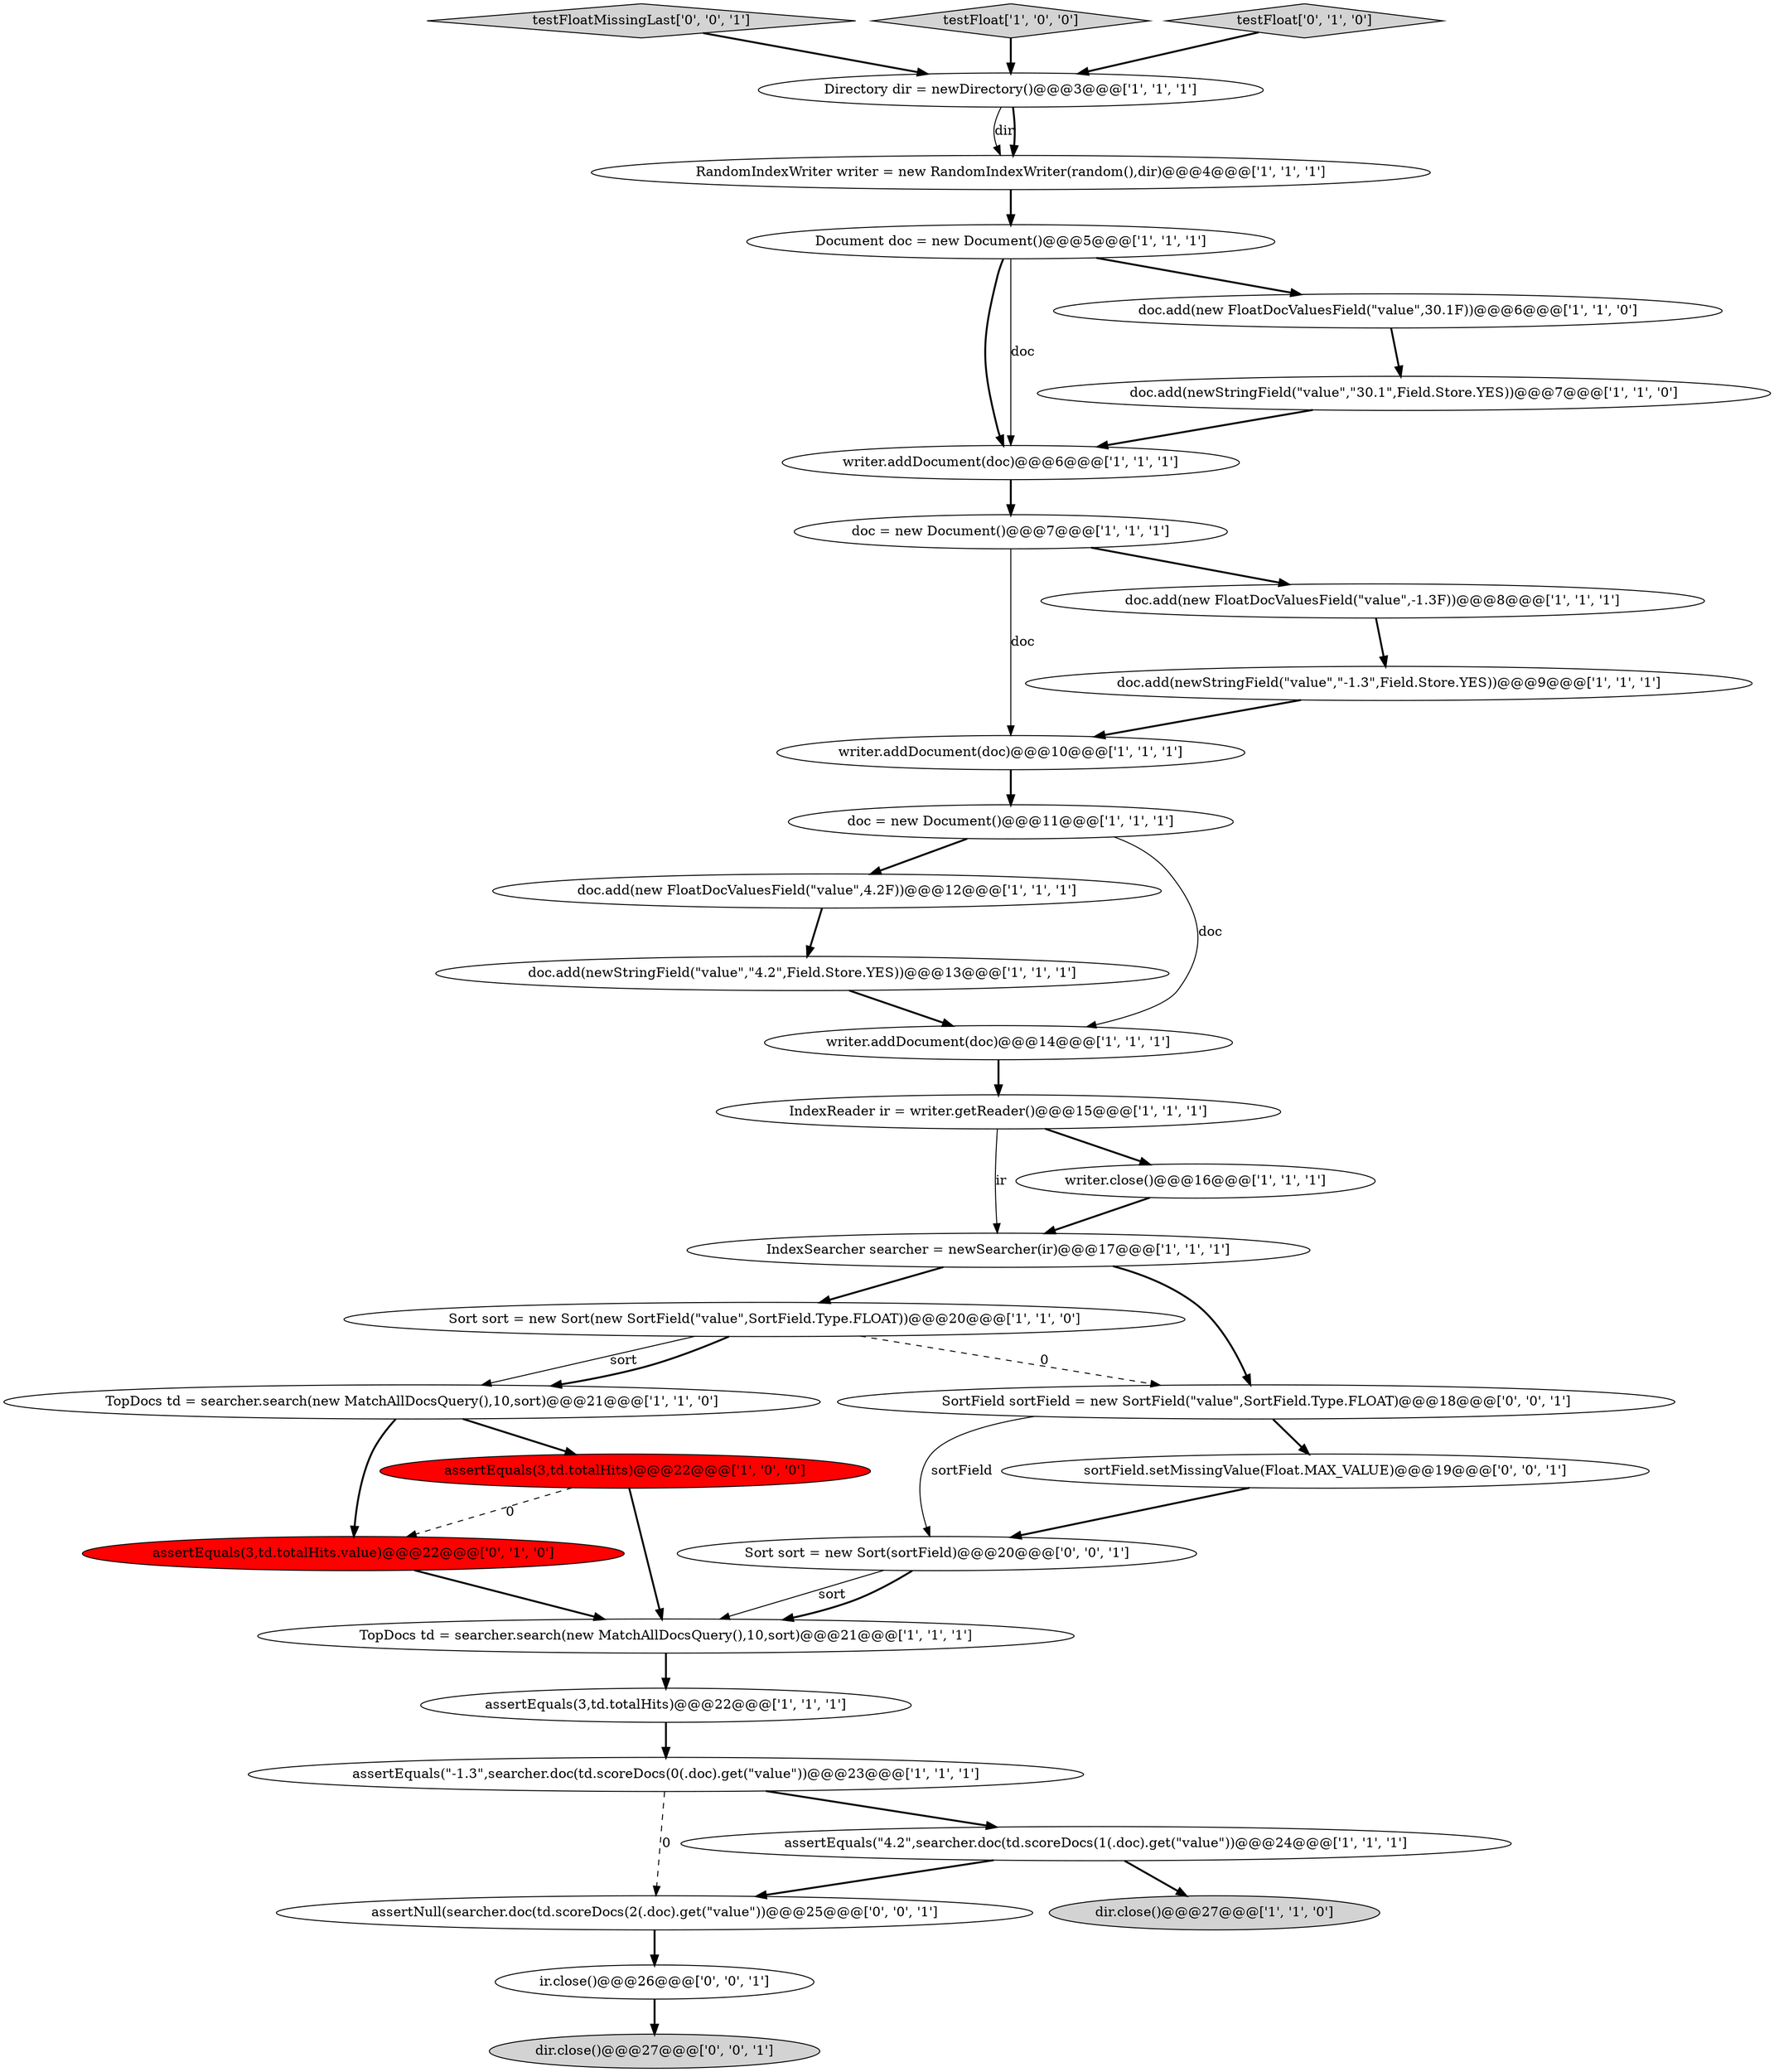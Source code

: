 digraph {
22 [style = filled, label = "doc = new Document()@@@7@@@['1', '1', '1']", fillcolor = white, shape = ellipse image = "AAA0AAABBB1BBB"];
30 [style = filled, label = "testFloatMissingLast['0', '0', '1']", fillcolor = lightgray, shape = diamond image = "AAA0AAABBB3BBB"];
9 [style = filled, label = "doc.add(new FloatDocValuesField(\"value\",4.2F))@@@12@@@['1', '1', '1']", fillcolor = white, shape = ellipse image = "AAA0AAABBB1BBB"];
1 [style = filled, label = "Directory dir = newDirectory()@@@3@@@['1', '1', '1']", fillcolor = white, shape = ellipse image = "AAA0AAABBB1BBB"];
28 [style = filled, label = "assertNull(searcher.doc(td.scoreDocs(2(.doc).get(\"value\"))@@@25@@@['0', '0', '1']", fillcolor = white, shape = ellipse image = "AAA0AAABBB3BBB"];
26 [style = filled, label = "assertEquals(3,td.totalHits.value)@@@22@@@['0', '1', '0']", fillcolor = red, shape = ellipse image = "AAA1AAABBB2BBB"];
4 [style = filled, label = "assertEquals(\"4.2\",searcher.doc(td.scoreDocs(1(.doc).get(\"value\"))@@@24@@@['1', '1', '1']", fillcolor = white, shape = ellipse image = "AAA0AAABBB1BBB"];
10 [style = filled, label = "testFloat['1', '0', '0']", fillcolor = lightgray, shape = diamond image = "AAA0AAABBB1BBB"];
16 [style = filled, label = "IndexSearcher searcher = newSearcher(ir)@@@17@@@['1', '1', '1']", fillcolor = white, shape = ellipse image = "AAA0AAABBB1BBB"];
13 [style = filled, label = "assertEquals(3,td.totalHits)@@@22@@@['1', '0', '0']", fillcolor = red, shape = ellipse image = "AAA1AAABBB1BBB"];
21 [style = filled, label = "RandomIndexWriter writer = new RandomIndexWriter(random(),dir)@@@4@@@['1', '1', '1']", fillcolor = white, shape = ellipse image = "AAA0AAABBB1BBB"];
5 [style = filled, label = "writer.addDocument(doc)@@@6@@@['1', '1', '1']", fillcolor = white, shape = ellipse image = "AAA0AAABBB1BBB"];
23 [style = filled, label = "Sort sort = new Sort(new SortField(\"value\",SortField.Type.FLOAT))@@@20@@@['1', '1', '0']", fillcolor = white, shape = ellipse image = "AAA0AAABBB1BBB"];
27 [style = filled, label = "testFloat['0', '1', '0']", fillcolor = lightgray, shape = diamond image = "AAA0AAABBB2BBB"];
2 [style = filled, label = "doc = new Document()@@@11@@@['1', '1', '1']", fillcolor = white, shape = ellipse image = "AAA0AAABBB1BBB"];
20 [style = filled, label = "doc.add(newStringField(\"value\",\"-1.3\",Field.Store.YES))@@@9@@@['1', '1', '1']", fillcolor = white, shape = ellipse image = "AAA0AAABBB1BBB"];
8 [style = filled, label = "writer.addDocument(doc)@@@10@@@['1', '1', '1']", fillcolor = white, shape = ellipse image = "AAA0AAABBB1BBB"];
6 [style = filled, label = "doc.add(new FloatDocValuesField(\"value\",-1.3F))@@@8@@@['1', '1', '1']", fillcolor = white, shape = ellipse image = "AAA0AAABBB1BBB"];
7 [style = filled, label = "writer.addDocument(doc)@@@14@@@['1', '1', '1']", fillcolor = white, shape = ellipse image = "AAA0AAABBB1BBB"];
12 [style = filled, label = "doc.add(newStringField(\"value\",\"30.1\",Field.Store.YES))@@@7@@@['1', '1', '0']", fillcolor = white, shape = ellipse image = "AAA0AAABBB1BBB"];
11 [style = filled, label = "assertEquals(3,td.totalHits)@@@22@@@['1', '1', '1']", fillcolor = white, shape = ellipse image = "AAA0AAABBB1BBB"];
0 [style = filled, label = "doc.add(new FloatDocValuesField(\"value\",30.1F))@@@6@@@['1', '1', '0']", fillcolor = white, shape = ellipse image = "AAA0AAABBB1BBB"];
34 [style = filled, label = "SortField sortField = new SortField(\"value\",SortField.Type.FLOAT)@@@18@@@['0', '0', '1']", fillcolor = white, shape = ellipse image = "AAA0AAABBB3BBB"];
33 [style = filled, label = "Sort sort = new Sort(sortField)@@@20@@@['0', '0', '1']", fillcolor = white, shape = ellipse image = "AAA0AAABBB3BBB"];
31 [style = filled, label = "sortField.setMissingValue(Float.MAX_VALUE)@@@19@@@['0', '0', '1']", fillcolor = white, shape = ellipse image = "AAA0AAABBB3BBB"];
32 [style = filled, label = "ir.close()@@@26@@@['0', '0', '1']", fillcolor = white, shape = ellipse image = "AAA0AAABBB3BBB"];
3 [style = filled, label = "TopDocs td = searcher.search(new MatchAllDocsQuery(),10,sort)@@@21@@@['1', '1', '0']", fillcolor = white, shape = ellipse image = "AAA0AAABBB1BBB"];
19 [style = filled, label = "assertEquals(\"-1.3\",searcher.doc(td.scoreDocs(0(.doc).get(\"value\"))@@@23@@@['1', '1', '1']", fillcolor = white, shape = ellipse image = "AAA0AAABBB1BBB"];
14 [style = filled, label = "IndexReader ir = writer.getReader()@@@15@@@['1', '1', '1']", fillcolor = white, shape = ellipse image = "AAA0AAABBB1BBB"];
25 [style = filled, label = "dir.close()@@@27@@@['1', '1', '0']", fillcolor = lightgray, shape = ellipse image = "AAA0AAABBB1BBB"];
18 [style = filled, label = "doc.add(newStringField(\"value\",\"4.2\",Field.Store.YES))@@@13@@@['1', '1', '1']", fillcolor = white, shape = ellipse image = "AAA0AAABBB1BBB"];
24 [style = filled, label = "TopDocs td = searcher.search(new MatchAllDocsQuery(),10,sort)@@@21@@@['1', '1', '1']", fillcolor = white, shape = ellipse image = "AAA0AAABBB1BBB"];
29 [style = filled, label = "dir.close()@@@27@@@['0', '0', '1']", fillcolor = lightgray, shape = ellipse image = "AAA0AAABBB3BBB"];
15 [style = filled, label = "writer.close()@@@16@@@['1', '1', '1']", fillcolor = white, shape = ellipse image = "AAA0AAABBB1BBB"];
17 [style = filled, label = "Document doc = new Document()@@@5@@@['1', '1', '1']", fillcolor = white, shape = ellipse image = "AAA0AAABBB1BBB"];
17->5 [style = bold, label=""];
27->1 [style = bold, label=""];
13->24 [style = bold, label=""];
12->5 [style = bold, label=""];
30->1 [style = bold, label=""];
4->25 [style = bold, label=""];
23->34 [style = dashed, label="0"];
34->33 [style = solid, label="sortField"];
1->21 [style = solid, label="dir"];
0->12 [style = bold, label=""];
14->16 [style = solid, label="ir"];
23->3 [style = solid, label="sort"];
3->26 [style = bold, label=""];
16->34 [style = bold, label=""];
34->31 [style = bold, label=""];
23->3 [style = bold, label=""];
2->9 [style = bold, label=""];
16->23 [style = bold, label=""];
11->19 [style = bold, label=""];
2->7 [style = solid, label="doc"];
15->16 [style = bold, label=""];
26->24 [style = bold, label=""];
13->26 [style = dashed, label="0"];
4->28 [style = bold, label=""];
28->32 [style = bold, label=""];
7->14 [style = bold, label=""];
32->29 [style = bold, label=""];
22->8 [style = solid, label="doc"];
6->20 [style = bold, label=""];
20->8 [style = bold, label=""];
17->0 [style = bold, label=""];
9->18 [style = bold, label=""];
8->2 [style = bold, label=""];
33->24 [style = solid, label="sort"];
1->21 [style = bold, label=""];
24->11 [style = bold, label=""];
31->33 [style = bold, label=""];
33->24 [style = bold, label=""];
3->13 [style = bold, label=""];
14->15 [style = bold, label=""];
19->4 [style = bold, label=""];
18->7 [style = bold, label=""];
10->1 [style = bold, label=""];
5->22 [style = bold, label=""];
21->17 [style = bold, label=""];
19->28 [style = dashed, label="0"];
17->5 [style = solid, label="doc"];
22->6 [style = bold, label=""];
}

